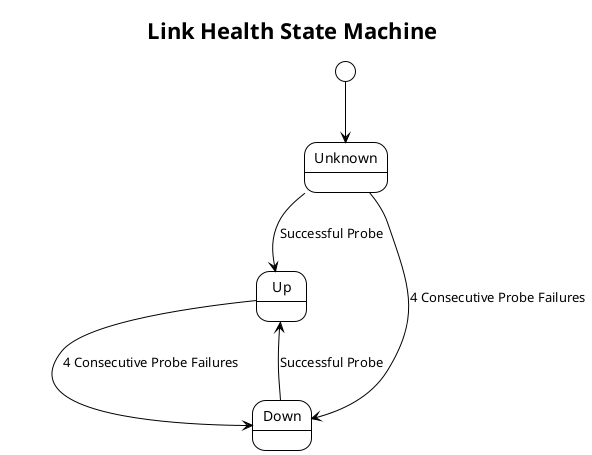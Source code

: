 @startuml
!theme plain

title Link Health State Machine

[*] --> Unknown

Unknown --> Up : Successful Probe
Unknown --> Down : 4 Consecutive Probe Failures

Up --> Down : 4 Consecutive Probe Failures
Down --> Up : Successful Probe

@enduml
